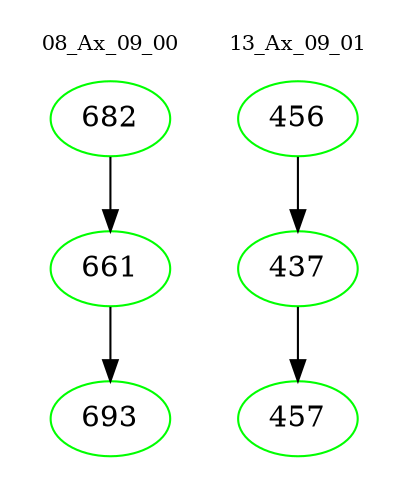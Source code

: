 digraph{
subgraph cluster_0 {
color = white
label = "08_Ax_09_00";
fontsize=10;
T0_682 [label="682", color="green"]
T0_682 -> T0_661 [color="black"]
T0_661 [label="661", color="green"]
T0_661 -> T0_693 [color="black"]
T0_693 [label="693", color="green"]
}
subgraph cluster_1 {
color = white
label = "13_Ax_09_01";
fontsize=10;
T1_456 [label="456", color="green"]
T1_456 -> T1_437 [color="black"]
T1_437 [label="437", color="green"]
T1_437 -> T1_457 [color="black"]
T1_457 [label="457", color="green"]
}
}
